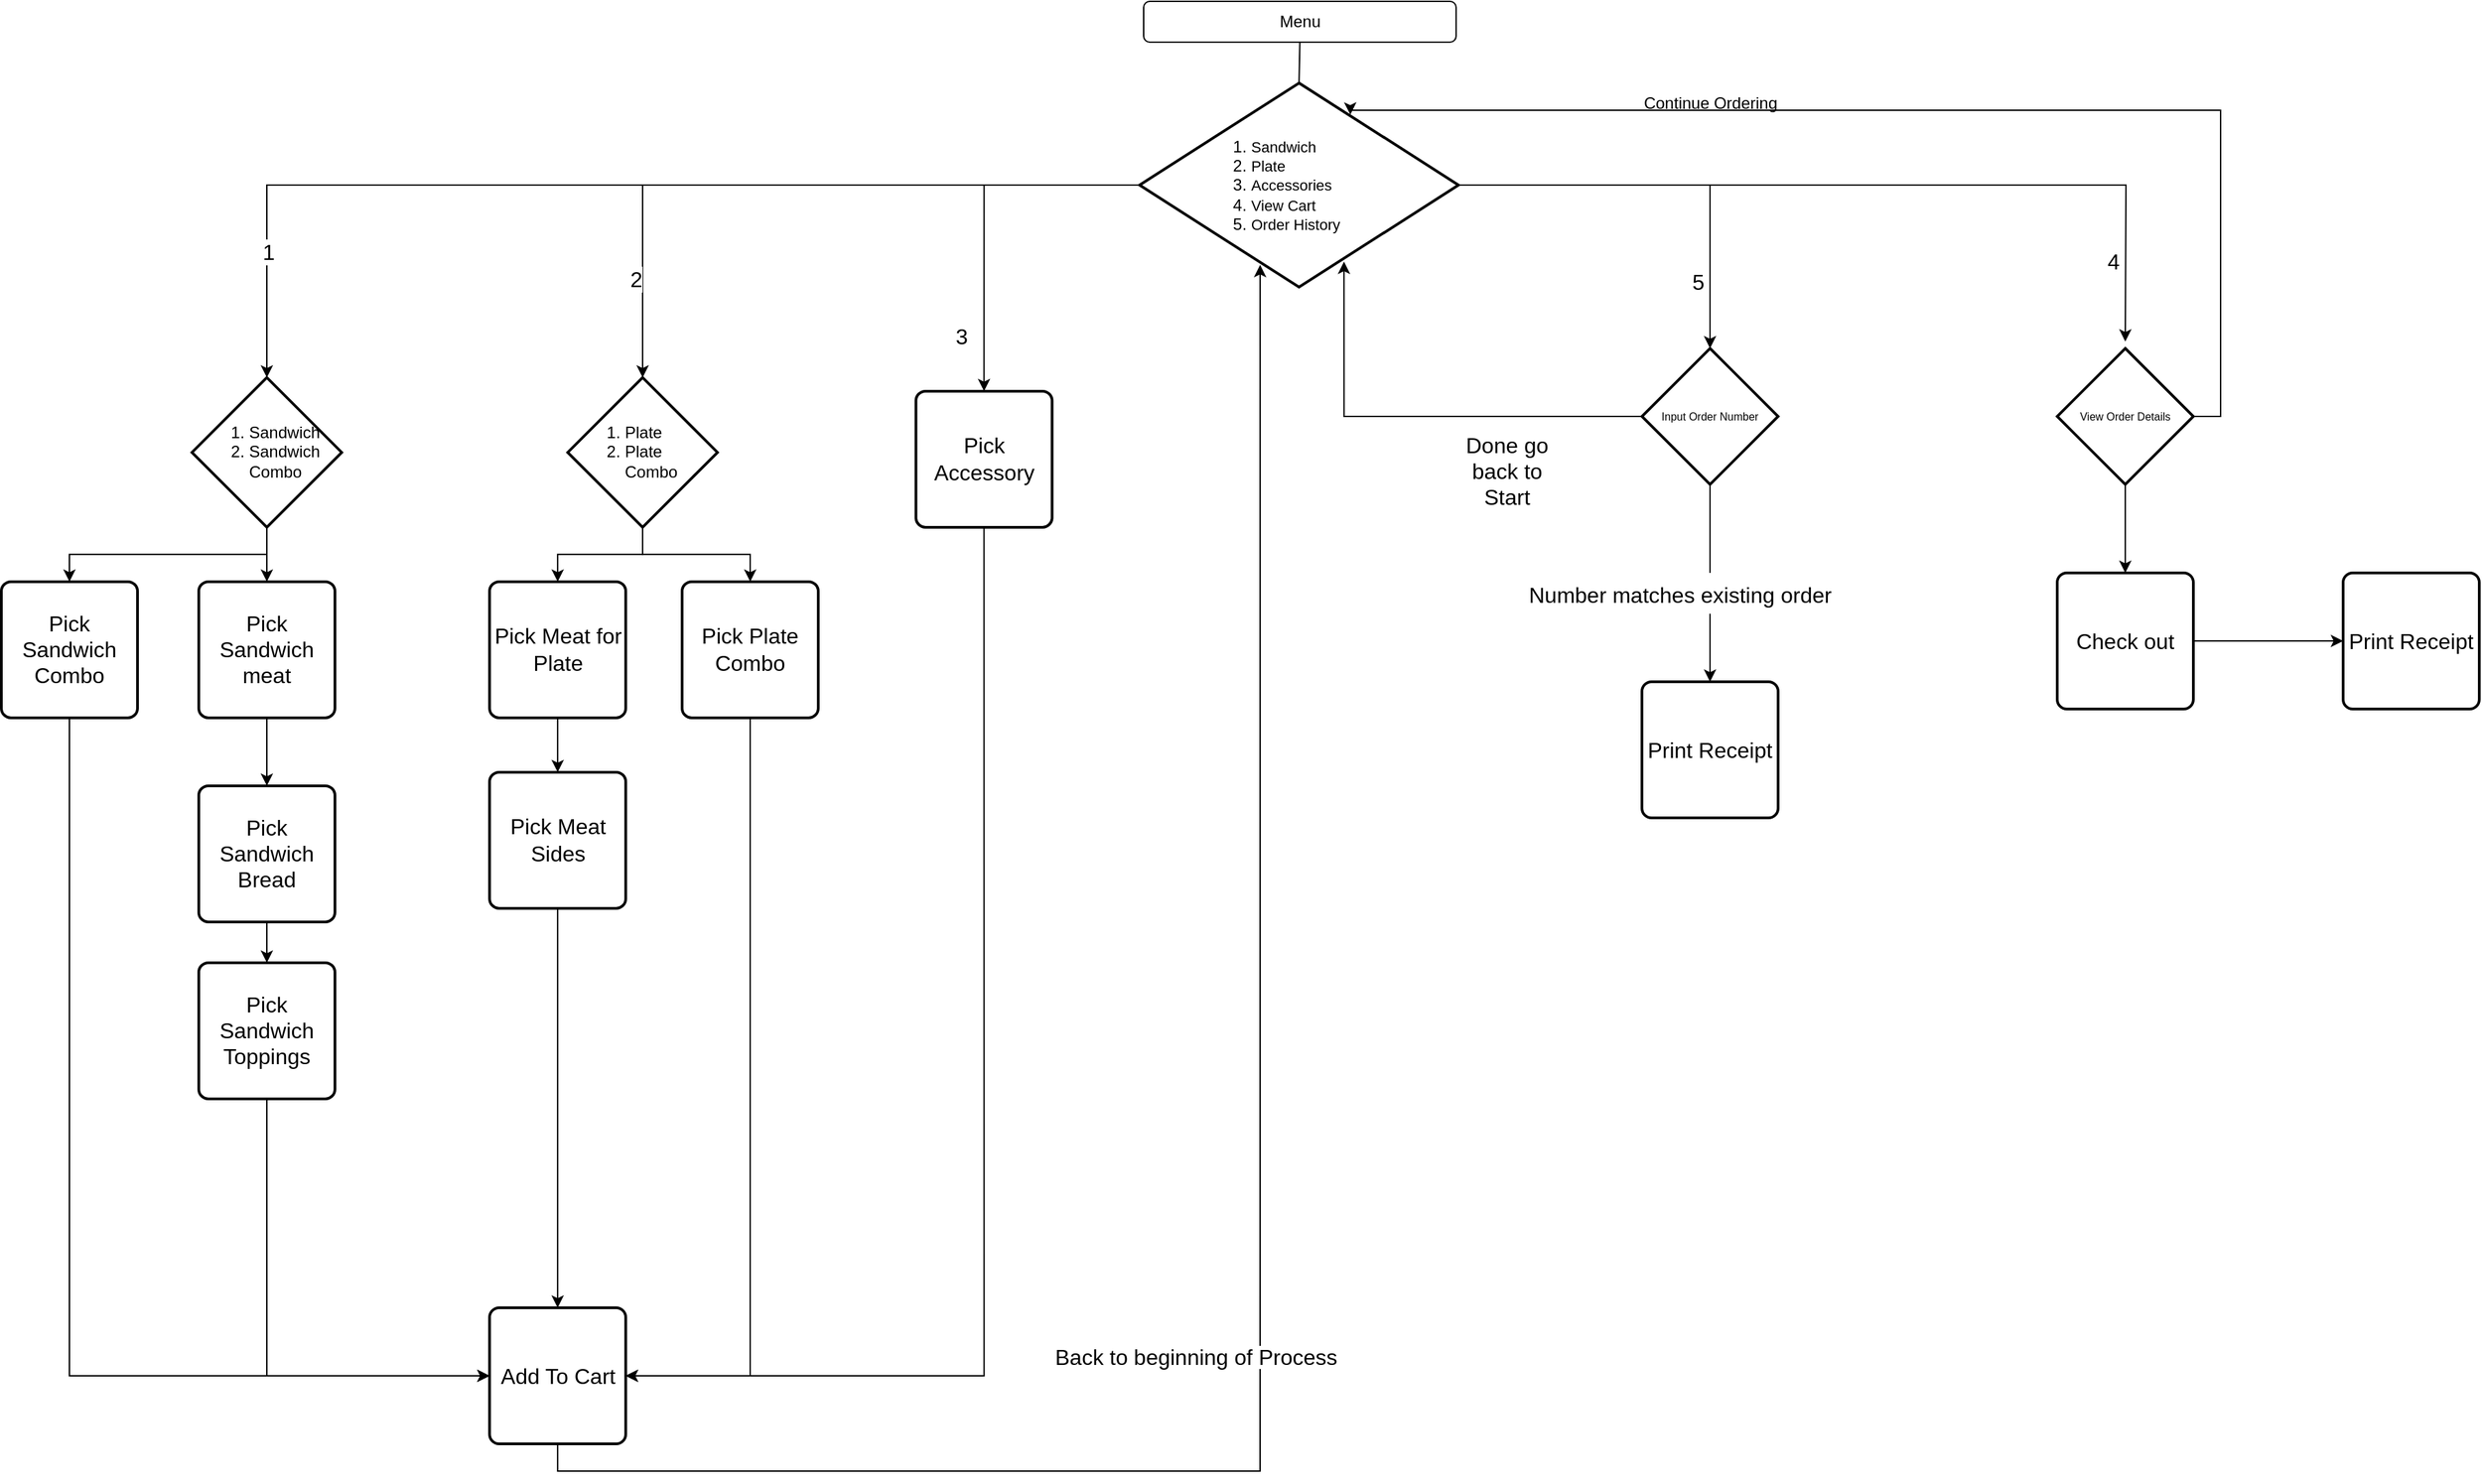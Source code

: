 <mxfile version="16.6.4" type="device"><diagram id="C5RBs43oDa-KdzZeNtuy" name="Page-1"><mxGraphModel dx="3173" dy="1266" grid="1" gridSize="10" guides="1" tooltips="1" connect="1" arrows="1" fold="1" page="1" pageScale="1" pageWidth="827" pageHeight="1169" math="0" shadow="0"><root><mxCell id="WIyWlLk6GJQsqaUBKTNV-0"/><mxCell id="WIyWlLk6GJQsqaUBKTNV-1" parent="WIyWlLk6GJQsqaUBKTNV-0"/><mxCell id="WIyWlLk6GJQsqaUBKTNV-3" value="Menu" style="rounded=1;whiteSpace=wrap;html=1;fontSize=12;glass=0;strokeWidth=1;shadow=0;" parent="WIyWlLk6GJQsqaUBKTNV-1" vertex="1"><mxGeometry x="299" y="30" width="229.5" height="30" as="geometry"/></mxCell><mxCell id="XKmNV6hlMZw7OYtDmR9k-47" style="edgeStyle=orthogonalEdgeStyle;rounded=0;orthogonalLoop=1;jettySize=auto;html=1;exitX=0;exitY=0.5;exitDx=0;exitDy=0;exitPerimeter=0;entryX=0.5;entryY=0;entryDx=0;entryDy=0;entryPerimeter=0;fontSize=12;" parent="WIyWlLk6GJQsqaUBKTNV-1" source="XKmNV6hlMZw7OYtDmR9k-0" target="XKmNV6hlMZw7OYtDmR9k-31" edge="1"><mxGeometry relative="1" as="geometry"/></mxCell><mxCell id="XKmNV6hlMZw7OYtDmR9k-48" style="edgeStyle=orthogonalEdgeStyle;rounded=0;orthogonalLoop=1;jettySize=auto;html=1;exitX=0;exitY=0.5;exitDx=0;exitDy=0;exitPerimeter=0;entryX=0.5;entryY=0;entryDx=0;entryDy=0;entryPerimeter=0;fontSize=12;" parent="WIyWlLk6GJQsqaUBKTNV-1" source="XKmNV6hlMZw7OYtDmR9k-0" target="XKmNV6hlMZw7OYtDmR9k-28" edge="1"><mxGeometry relative="1" as="geometry"/></mxCell><mxCell id="XKmNV6hlMZw7OYtDmR9k-56" style="edgeStyle=orthogonalEdgeStyle;rounded=0;orthogonalLoop=1;jettySize=auto;html=1;exitX=1;exitY=0.5;exitDx=0;exitDy=0;exitPerimeter=0;entryX=0.5;entryY=0;entryDx=0;entryDy=0;entryPerimeter=0;fontSize=12;" parent="WIyWlLk6GJQsqaUBKTNV-1" source="XKmNV6hlMZw7OYtDmR9k-0" target="XKmNV6hlMZw7OYtDmR9k-55" edge="1"><mxGeometry relative="1" as="geometry"/></mxCell><mxCell id="XKmNV6hlMZw7OYtDmR9k-67" style="edgeStyle=orthogonalEdgeStyle;rounded=0;orthogonalLoop=1;jettySize=auto;html=1;exitX=0;exitY=0.5;exitDx=0;exitDy=0;exitPerimeter=0;entryX=0.5;entryY=0;entryDx=0;entryDy=0;fontSize=12;" parent="WIyWlLk6GJQsqaUBKTNV-1" source="XKmNV6hlMZw7OYtDmR9k-0" target="XKmNV6hlMZw7OYtDmR9k-35" edge="1"><mxGeometry relative="1" as="geometry"/></mxCell><mxCell id="XKmNV6hlMZw7OYtDmR9k-68" style="edgeStyle=orthogonalEdgeStyle;rounded=0;orthogonalLoop=1;jettySize=auto;html=1;exitX=1;exitY=0.5;exitDx=0;exitDy=0;exitPerimeter=0;fontSize=12;" parent="WIyWlLk6GJQsqaUBKTNV-1" source="XKmNV6hlMZw7OYtDmR9k-0" edge="1"><mxGeometry relative="1" as="geometry"><mxPoint x="1020" y="280" as="targetPoint"/></mxGeometry></mxCell><mxCell id="XKmNV6hlMZw7OYtDmR9k-0" value="&lt;blockquote style=&quot;margin: 0 0 0 40px ; border: none ; padding: 0px&quot;&gt;&lt;ol&gt;&lt;li&gt;&lt;span style=&quot;font-size: 11px&quot;&gt;Sandwich&lt;/span&gt;&lt;/li&gt;&lt;li&gt;&lt;span style=&quot;font-size: 11px&quot;&gt;Plate&lt;/span&gt;&lt;/li&gt;&lt;li&gt;&lt;span style=&quot;font-size: 11px&quot;&gt;Accessories&lt;/span&gt;&lt;/li&gt;&lt;li&gt;&lt;span style=&quot;font-size: 11px&quot;&gt;View Cart&lt;/span&gt;&lt;/li&gt;&lt;li&gt;&lt;span style=&quot;font-size: 11px&quot;&gt;Order History&lt;/span&gt;&lt;/li&gt;&lt;/ol&gt;&lt;/blockquote&gt;" style="strokeWidth=2;html=1;shape=mxgraph.flowchart.decision;whiteSpace=wrap;align=left;" parent="WIyWlLk6GJQsqaUBKTNV-1" vertex="1"><mxGeometry x="296" y="90" width="234.25" height="150" as="geometry"/></mxCell><mxCell id="XKmNV6hlMZw7OYtDmR9k-43" style="edgeStyle=orthogonalEdgeStyle;rounded=0;orthogonalLoop=1;jettySize=auto;html=1;exitX=0.5;exitY=1;exitDx=0;exitDy=0;exitPerimeter=0;entryX=0.5;entryY=0;entryDx=0;entryDy=0;fontSize=12;" parent="WIyWlLk6GJQsqaUBKTNV-1" source="XKmNV6hlMZw7OYtDmR9k-8" target="XKmNV6hlMZw7OYtDmR9k-42" edge="1"><mxGeometry relative="1" as="geometry"/></mxCell><mxCell id="XKmNV6hlMZw7OYtDmR9k-69" style="edgeStyle=orthogonalEdgeStyle;rounded=0;orthogonalLoop=1;jettySize=auto;html=1;exitX=1;exitY=0.5;exitDx=0;exitDy=0;exitPerimeter=0;fontSize=12;entryX=0.661;entryY=0.155;entryDx=0;entryDy=0;entryPerimeter=0;" parent="WIyWlLk6GJQsqaUBKTNV-1" source="XKmNV6hlMZw7OYtDmR9k-8" target="XKmNV6hlMZw7OYtDmR9k-0" edge="1"><mxGeometry relative="1" as="geometry"><mxPoint x="980" y="110" as="targetPoint"/><Array as="points"><mxPoint x="1090" y="335"/><mxPoint x="1090" y="110"/><mxPoint x="451" y="110"/></Array></mxGeometry></mxCell><mxCell id="XKmNV6hlMZw7OYtDmR9k-8" value="View Order Details" style="strokeWidth=2;html=1;shape=mxgraph.flowchart.decision;whiteSpace=wrap;fontSize=8;" parent="WIyWlLk6GJQsqaUBKTNV-1" vertex="1"><mxGeometry x="970" y="285" width="100" height="100" as="geometry"/></mxCell><mxCell id="XKmNV6hlMZw7OYtDmR9k-14" value="&lt;font style=&quot;font-size: 16px&quot;&gt;2&lt;/font&gt;" style="edgeLabel;html=1;align=center;verticalAlign=middle;resizable=0;points=[];fontSize=8;" parent="WIyWlLk6GJQsqaUBKTNV-1" vertex="1" connectable="0"><mxGeometry x="-169.999" y="239.997" as="geometry"><mxPoint x="96" y="-6" as="offset"/></mxGeometry></mxCell><mxCell id="XKmNV6hlMZw7OYtDmR9k-15" value="&lt;font style=&quot;font-size: 16px&quot;&gt;3&lt;/font&gt;" style="edgeLabel;html=1;align=center;verticalAlign=middle;resizable=0;points=[];fontSize=8;" parent="WIyWlLk6GJQsqaUBKTNV-1" vertex="1" connectable="0"><mxGeometry x="-51.409" y="289.997" as="geometry"><mxPoint x="216" y="-14" as="offset"/></mxGeometry></mxCell><mxCell id="XKmNV6hlMZw7OYtDmR9k-16" value="&lt;span style=&quot;color: rgb(0 , 0 , 0) ; font-family: &amp;#34;helvetica&amp;#34; ; font-size: 16px ; font-style: normal ; font-weight: 400 ; letter-spacing: normal ; text-align: center ; text-indent: 0px ; text-transform: none ; word-spacing: 0px ; background-color: rgb(255 , 255 , 255) ; display: inline ; float: none&quot;&gt;4&lt;/span&gt;" style="text;whiteSpace=wrap;html=1;fontSize=16;" parent="WIyWlLk6GJQsqaUBKTNV-1" vertex="1"><mxGeometry x="1005" y="205" width="30" height="30" as="geometry"/></mxCell><mxCell id="XKmNV6hlMZw7OYtDmR9k-17" value="" style="endArrow=none;html=1;rounded=0;fontSize=16;entryX=0.5;entryY=1;entryDx=0;entryDy=0;exitX=0.5;exitY=0;exitDx=0;exitDy=0;exitPerimeter=0;" parent="WIyWlLk6GJQsqaUBKTNV-1" source="XKmNV6hlMZw7OYtDmR9k-0" target="WIyWlLk6GJQsqaUBKTNV-3" edge="1"><mxGeometry width="50" height="50" relative="1" as="geometry"><mxPoint x="390" y="460" as="sourcePoint"/><mxPoint x="440" y="410" as="targetPoint"/></mxGeometry></mxCell><mxCell id="XKmNV6hlMZw7OYtDmR9k-77" style="edgeStyle=orthogonalEdgeStyle;rounded=0;orthogonalLoop=1;jettySize=auto;html=1;exitX=0.5;exitY=1;exitDx=0;exitDy=0;entryX=0.5;entryY=0;entryDx=0;entryDy=0;fontSize=12;" parent="WIyWlLk6GJQsqaUBKTNV-1" source="XKmNV6hlMZw7OYtDmR9k-18" target="XKmNV6hlMZw7OYtDmR9k-19" edge="1"><mxGeometry relative="1" as="geometry"/></mxCell><mxCell id="XKmNV6hlMZw7OYtDmR9k-18" value="Pick Sandwich meat" style="rounded=1;whiteSpace=wrap;html=1;absoluteArcSize=1;arcSize=14;strokeWidth=2;fontSize=16;" parent="WIyWlLk6GJQsqaUBKTNV-1" vertex="1"><mxGeometry x="-395" y="456.44" width="100" height="100" as="geometry"/></mxCell><mxCell id="XKmNV6hlMZw7OYtDmR9k-78" style="edgeStyle=orthogonalEdgeStyle;rounded=0;orthogonalLoop=1;jettySize=auto;html=1;exitX=0.5;exitY=1;exitDx=0;exitDy=0;fontSize=12;entryX=0.5;entryY=0;entryDx=0;entryDy=0;" parent="WIyWlLk6GJQsqaUBKTNV-1" source="XKmNV6hlMZw7OYtDmR9k-19" target="XKmNV6hlMZw7OYtDmR9k-21" edge="1"><mxGeometry relative="1" as="geometry"><mxPoint x="-345" y="730" as="targetPoint"/></mxGeometry></mxCell><mxCell id="XKmNV6hlMZw7OYtDmR9k-19" value="Pick Sandwich Bread" style="rounded=1;whiteSpace=wrap;html=1;absoluteArcSize=1;arcSize=14;strokeWidth=2;fontSize=16;" parent="WIyWlLk6GJQsqaUBKTNV-1" vertex="1"><mxGeometry x="-395" y="606.44" width="100" height="100" as="geometry"/></mxCell><mxCell id="XKmNV6hlMZw7OYtDmR9k-70" style="edgeStyle=orthogonalEdgeStyle;rounded=0;orthogonalLoop=1;jettySize=auto;html=1;exitX=0.5;exitY=1;exitDx=0;exitDy=0;entryX=0;entryY=0.5;entryDx=0;entryDy=0;fontSize=12;" parent="WIyWlLk6GJQsqaUBKTNV-1" source="XKmNV6hlMZw7OYtDmR9k-21" target="XKmNV6hlMZw7OYtDmR9k-30" edge="1"><mxGeometry relative="1" as="geometry"/></mxCell><mxCell id="XKmNV6hlMZw7OYtDmR9k-21" value="Pick Sandwich Toppings" style="rounded=1;whiteSpace=wrap;html=1;absoluteArcSize=1;arcSize=14;strokeWidth=2;fontSize=16;" parent="WIyWlLk6GJQsqaUBKTNV-1" vertex="1"><mxGeometry x="-395" y="736.44" width="100" height="100" as="geometry"/></mxCell><mxCell id="XKmNV6hlMZw7OYtDmR9k-34" style="edgeStyle=orthogonalEdgeStyle;rounded=0;orthogonalLoop=1;jettySize=auto;html=1;exitX=0.5;exitY=1;exitDx=0;exitDy=0;entryX=0.5;entryY=0;entryDx=0;entryDy=0;fontSize=12;" parent="WIyWlLk6GJQsqaUBKTNV-1" source="XKmNV6hlMZw7OYtDmR9k-23" target="XKmNV6hlMZw7OYtDmR9k-33" edge="1"><mxGeometry relative="1" as="geometry"/></mxCell><mxCell id="XKmNV6hlMZw7OYtDmR9k-23" value="Pick Meat for Plate" style="rounded=1;whiteSpace=wrap;html=1;absoluteArcSize=1;arcSize=14;strokeWidth=2;fontSize=16;" parent="WIyWlLk6GJQsqaUBKTNV-1" vertex="1"><mxGeometry x="-181.41" y="456.44" width="100" height="100" as="geometry"/></mxCell><mxCell id="XKmNV6hlMZw7OYtDmR9k-71" style="edgeStyle=orthogonalEdgeStyle;rounded=0;orthogonalLoop=1;jettySize=auto;html=1;exitX=0.5;exitY=1;exitDx=0;exitDy=0;entryX=1;entryY=0.5;entryDx=0;entryDy=0;fontSize=12;" parent="WIyWlLk6GJQsqaUBKTNV-1" source="XKmNV6hlMZw7OYtDmR9k-25" target="XKmNV6hlMZw7OYtDmR9k-30" edge="1"><mxGeometry relative="1" as="geometry"/></mxCell><mxCell id="XKmNV6hlMZw7OYtDmR9k-25" value="Pick Plate Combo" style="rounded=1;whiteSpace=wrap;html=1;absoluteArcSize=1;arcSize=14;strokeWidth=2;fontSize=16;" parent="WIyWlLk6GJQsqaUBKTNV-1" vertex="1"><mxGeometry x="-40" y="456.44" width="100" height="100" as="geometry"/></mxCell><mxCell id="XKmNV6hlMZw7OYtDmR9k-75" style="edgeStyle=orthogonalEdgeStyle;rounded=0;orthogonalLoop=1;jettySize=auto;html=1;exitX=0.5;exitY=1;exitDx=0;exitDy=0;exitPerimeter=0;fontSize=12;" parent="WIyWlLk6GJQsqaUBKTNV-1" source="XKmNV6hlMZw7OYtDmR9k-28" target="XKmNV6hlMZw7OYtDmR9k-25" edge="1"><mxGeometry relative="1" as="geometry"/></mxCell><mxCell id="XKmNV6hlMZw7OYtDmR9k-76" style="edgeStyle=orthogonalEdgeStyle;rounded=0;orthogonalLoop=1;jettySize=auto;html=1;exitX=0.5;exitY=1;exitDx=0;exitDy=0;exitPerimeter=0;entryX=0.5;entryY=0;entryDx=0;entryDy=0;fontSize=12;" parent="WIyWlLk6GJQsqaUBKTNV-1" source="XKmNV6hlMZw7OYtDmR9k-28" target="XKmNV6hlMZw7OYtDmR9k-23" edge="1"><mxGeometry relative="1" as="geometry"/></mxCell><mxCell id="XKmNV6hlMZw7OYtDmR9k-28" value="&lt;ol style=&quot;font-size: 12px&quot;&gt;&lt;li&gt;Plate&lt;/li&gt;&lt;li&gt;Plate Combo&lt;/li&gt;&lt;/ol&gt;" style="strokeWidth=2;html=1;shape=mxgraph.flowchart.decision;whiteSpace=wrap;fontSize=8;align=left;" parent="WIyWlLk6GJQsqaUBKTNV-1" vertex="1"><mxGeometry x="-124" y="306.44" width="110" height="110" as="geometry"/></mxCell><mxCell id="XKmNV6hlMZw7OYtDmR9k-54" style="edgeStyle=orthogonalEdgeStyle;rounded=0;orthogonalLoop=1;jettySize=auto;html=1;exitX=0.5;exitY=1;exitDx=0;exitDy=0;entryX=0.378;entryY=0.891;entryDx=0;entryDy=0;entryPerimeter=0;fontSize=12;" parent="WIyWlLk6GJQsqaUBKTNV-1" source="XKmNV6hlMZw7OYtDmR9k-30" target="XKmNV6hlMZw7OYtDmR9k-0" edge="1"><mxGeometry relative="1" as="geometry"/></mxCell><mxCell id="XKmNV6hlMZw7OYtDmR9k-30" value="Add To Cart" style="rounded=1;whiteSpace=wrap;html=1;absoluteArcSize=1;arcSize=14;strokeWidth=2;fontSize=16;" parent="WIyWlLk6GJQsqaUBKTNV-1" vertex="1"><mxGeometry x="-181.41" y="990" width="100" height="100" as="geometry"/></mxCell><mxCell id="XKmNV6hlMZw7OYtDmR9k-72" style="edgeStyle=orthogonalEdgeStyle;rounded=0;orthogonalLoop=1;jettySize=auto;html=1;exitX=0.5;exitY=1;exitDx=0;exitDy=0;exitPerimeter=0;entryX=0.5;entryY=0;entryDx=0;entryDy=0;fontSize=12;" parent="WIyWlLk6GJQsqaUBKTNV-1" source="XKmNV6hlMZw7OYtDmR9k-31" target="XKmNV6hlMZw7OYtDmR9k-18" edge="1"><mxGeometry relative="1" as="geometry"/></mxCell><mxCell id="XKmNV6hlMZw7OYtDmR9k-73" style="edgeStyle=orthogonalEdgeStyle;rounded=0;orthogonalLoop=1;jettySize=auto;html=1;exitX=0.5;exitY=1;exitDx=0;exitDy=0;exitPerimeter=0;entryX=0.5;entryY=0;entryDx=0;entryDy=0;fontSize=12;" parent="WIyWlLk6GJQsqaUBKTNV-1" source="XKmNV6hlMZw7OYtDmR9k-31" target="XKmNV6hlMZw7OYtDmR9k-51" edge="1"><mxGeometry relative="1" as="geometry"/></mxCell><mxCell id="XKmNV6hlMZw7OYtDmR9k-31" value="&lt;ol style=&quot;font-size: 12px&quot;&gt;&lt;li&gt;Sandwich&lt;/li&gt;&lt;li&gt;Sandwich Combo&lt;/li&gt;&lt;/ol&gt;" style="strokeWidth=2;html=1;shape=mxgraph.flowchart.decision;whiteSpace=wrap;fontSize=8;align=left;" parent="WIyWlLk6GJQsqaUBKTNV-1" vertex="1"><mxGeometry x="-400" y="306.44" width="110" height="110" as="geometry"/></mxCell><mxCell id="XKmNV6hlMZw7OYtDmR9k-38" style="edgeStyle=orthogonalEdgeStyle;rounded=0;orthogonalLoop=1;jettySize=auto;html=1;exitX=0.5;exitY=1;exitDx=0;exitDy=0;entryX=0.5;entryY=0;entryDx=0;entryDy=0;fontSize=12;" parent="WIyWlLk6GJQsqaUBKTNV-1" source="XKmNV6hlMZw7OYtDmR9k-33" target="XKmNV6hlMZw7OYtDmR9k-30" edge="1"><mxGeometry relative="1" as="geometry"/></mxCell><mxCell id="XKmNV6hlMZw7OYtDmR9k-33" value="Pick Meat Sides" style="rounded=1;whiteSpace=wrap;html=1;absoluteArcSize=1;arcSize=14;strokeWidth=2;fontSize=16;" parent="WIyWlLk6GJQsqaUBKTNV-1" vertex="1"><mxGeometry x="-181.41" y="596.44" width="100" height="100" as="geometry"/></mxCell><mxCell id="XKmNV6hlMZw7OYtDmR9k-39" style="edgeStyle=orthogonalEdgeStyle;rounded=0;orthogonalLoop=1;jettySize=auto;html=1;exitX=0.5;exitY=1;exitDx=0;exitDy=0;entryX=1;entryY=0.5;entryDx=0;entryDy=0;fontSize=12;" parent="WIyWlLk6GJQsqaUBKTNV-1" source="XKmNV6hlMZw7OYtDmR9k-35" target="XKmNV6hlMZw7OYtDmR9k-30" edge="1"><mxGeometry relative="1" as="geometry"/></mxCell><mxCell id="XKmNV6hlMZw7OYtDmR9k-35" value="Pick Accessory" style="rounded=1;whiteSpace=wrap;html=1;absoluteArcSize=1;arcSize=14;strokeWidth=2;fontSize=16;" parent="WIyWlLk6GJQsqaUBKTNV-1" vertex="1"><mxGeometry x="131.75" y="316.44" width="100" height="100" as="geometry"/></mxCell><mxCell id="XKmNV6hlMZw7OYtDmR9k-62" style="edgeStyle=orthogonalEdgeStyle;rounded=0;orthogonalLoop=1;jettySize=auto;html=1;exitX=1;exitY=0.5;exitDx=0;exitDy=0;entryX=0;entryY=0.5;entryDx=0;entryDy=0;fontSize=12;" parent="WIyWlLk6GJQsqaUBKTNV-1" source="XKmNV6hlMZw7OYtDmR9k-42" target="XKmNV6hlMZw7OYtDmR9k-61" edge="1"><mxGeometry relative="1" as="geometry"/></mxCell><mxCell id="XKmNV6hlMZw7OYtDmR9k-42" value="Check out" style="rounded=1;whiteSpace=wrap;html=1;absoluteArcSize=1;arcSize=14;strokeWidth=2;fontSize=16;" parent="WIyWlLk6GJQsqaUBKTNV-1" vertex="1"><mxGeometry x="970" y="450" width="100" height="100" as="geometry"/></mxCell><mxCell id="XKmNV6hlMZw7OYtDmR9k-45" value="Continue Ordering" style="text;html=1;align=center;verticalAlign=middle;resizable=0;points=[];autosize=1;strokeColor=none;fillColor=none;fontSize=12;" parent="WIyWlLk6GJQsqaUBKTNV-1" vertex="1"><mxGeometry x="660" y="95" width="110" height="20" as="geometry"/></mxCell><mxCell id="XKmNV6hlMZw7OYtDmR9k-50" value="&lt;font style=&quot;font-size: 16px&quot;&gt;1&lt;/font&gt;" style="edgeLabel;html=1;align=center;verticalAlign=middle;resizable=0;points=[];fontSize=8;" parent="WIyWlLk6GJQsqaUBKTNV-1" vertex="1" connectable="0"><mxGeometry x="-439.999" y="219.997" as="geometry"><mxPoint x="96" y="-6" as="offset"/></mxGeometry></mxCell><mxCell id="XKmNV6hlMZw7OYtDmR9k-53" style="edgeStyle=orthogonalEdgeStyle;rounded=0;orthogonalLoop=1;jettySize=auto;html=1;exitX=0.5;exitY=1;exitDx=0;exitDy=0;entryX=0;entryY=0.5;entryDx=0;entryDy=0;fontSize=12;" parent="WIyWlLk6GJQsqaUBKTNV-1" source="XKmNV6hlMZw7OYtDmR9k-51" target="XKmNV6hlMZw7OYtDmR9k-30" edge="1"><mxGeometry relative="1" as="geometry"/></mxCell><mxCell id="XKmNV6hlMZw7OYtDmR9k-51" value="Pick Sandwich Combo" style="rounded=1;whiteSpace=wrap;html=1;absoluteArcSize=1;arcSize=14;strokeWidth=2;fontSize=16;" parent="WIyWlLk6GJQsqaUBKTNV-1" vertex="1"><mxGeometry x="-540" y="456.44" width="100" height="100" as="geometry"/></mxCell><mxCell id="XKmNV6hlMZw7OYtDmR9k-60" style="edgeStyle=orthogonalEdgeStyle;rounded=0;orthogonalLoop=1;jettySize=auto;html=1;exitX=0.5;exitY=1;exitDx=0;exitDy=0;exitPerimeter=0;entryX=0.5;entryY=0;entryDx=0;entryDy=0;fontSize=12;startArrow=none;" parent="WIyWlLk6GJQsqaUBKTNV-1" source="XKmNV6hlMZw7OYtDmR9k-65" target="XKmNV6hlMZw7OYtDmR9k-59" edge="1"><mxGeometry relative="1" as="geometry"/></mxCell><mxCell id="XKmNV6hlMZw7OYtDmR9k-64" style="edgeStyle=orthogonalEdgeStyle;rounded=0;orthogonalLoop=1;jettySize=auto;html=1;exitX=0;exitY=0.5;exitDx=0;exitDy=0;exitPerimeter=0;entryX=0.641;entryY=0.875;entryDx=0;entryDy=0;entryPerimeter=0;fontSize=12;" parent="WIyWlLk6GJQsqaUBKTNV-1" source="XKmNV6hlMZw7OYtDmR9k-55" target="XKmNV6hlMZw7OYtDmR9k-0" edge="1"><mxGeometry relative="1" as="geometry"/></mxCell><mxCell id="XKmNV6hlMZw7OYtDmR9k-55" value="Input Order Number" style="strokeWidth=2;html=1;shape=mxgraph.flowchart.decision;whiteSpace=wrap;fontSize=8;" parent="WIyWlLk6GJQsqaUBKTNV-1" vertex="1"><mxGeometry x="665" y="285" width="100" height="100" as="geometry"/></mxCell><mxCell id="XKmNV6hlMZw7OYtDmR9k-57" value="&lt;span style=&quot;color: rgb(0 , 0 , 0) ; font-family: &amp;#34;helvetica&amp;#34; ; font-size: 16px ; font-style: normal ; font-weight: 400 ; letter-spacing: normal ; text-align: center ; text-indent: 0px ; text-transform: none ; word-spacing: 0px ; background-color: rgb(255 , 255 , 255) ; display: inline ; float: none&quot;&gt;5&lt;/span&gt;" style="text;whiteSpace=wrap;html=1;fontSize=16;" parent="WIyWlLk6GJQsqaUBKTNV-1" vertex="1"><mxGeometry x="700" y="220" width="30" height="30" as="geometry"/></mxCell><mxCell id="XKmNV6hlMZw7OYtDmR9k-58" value="&lt;span style=&quot;color: rgb(0 , 0 , 0) ; font-family: &amp;#34;helvetica&amp;#34; ; font-size: 16px ; font-style: normal ; font-weight: 400 ; letter-spacing: normal ; text-align: center ; text-indent: 0px ; text-transform: none ; word-spacing: 0px ; background-color: rgb(255 , 255 , 255) ; display: inline ; float: none&quot;&gt;Back to beginning of Process&lt;/span&gt;" style="text;whiteSpace=wrap;html=1;fontSize=12;" parent="WIyWlLk6GJQsqaUBKTNV-1" vertex="1"><mxGeometry x="231.75" y="1010" width="250" height="30" as="geometry"/></mxCell><mxCell id="XKmNV6hlMZw7OYtDmR9k-59" value="Print Receipt" style="rounded=1;whiteSpace=wrap;html=1;absoluteArcSize=1;arcSize=14;strokeWidth=2;fontSize=16;" parent="WIyWlLk6GJQsqaUBKTNV-1" vertex="1"><mxGeometry x="665" y="530" width="100" height="100" as="geometry"/></mxCell><mxCell id="XKmNV6hlMZw7OYtDmR9k-61" value="Print Receipt" style="rounded=1;whiteSpace=wrap;html=1;absoluteArcSize=1;arcSize=14;strokeWidth=2;fontSize=16;" parent="WIyWlLk6GJQsqaUBKTNV-1" vertex="1"><mxGeometry x="1180" y="450" width="100" height="100" as="geometry"/></mxCell><mxCell id="XKmNV6hlMZw7OYtDmR9k-66" value="&lt;div style=&quot;text-align: center&quot;&gt;&lt;font face=&quot;helvetica&quot;&gt;&lt;span style=&quot;background-color: rgb(255 , 255 , 255)&quot;&gt;Done go back to Start&lt;/span&gt;&lt;/font&gt;&lt;/div&gt;" style="text;whiteSpace=wrap;html=1;fontSize=16;" parent="WIyWlLk6GJQsqaUBKTNV-1" vertex="1"><mxGeometry x="520" y="340" width="90" height="30" as="geometry"/></mxCell><mxCell id="XKmNV6hlMZw7OYtDmR9k-65" value="&lt;div style=&quot;text-align: center&quot;&gt;&lt;font face=&quot;helvetica&quot;&gt;&lt;span style=&quot;background-color: rgb(255 , 255 , 255)&quot;&gt;Number matches existing order&lt;/span&gt;&lt;/font&gt;&lt;/div&gt;" style="text;whiteSpace=wrap;html=1;fontSize=16;" parent="WIyWlLk6GJQsqaUBKTNV-1" vertex="1"><mxGeometry x="580" y="450" width="270" height="30" as="geometry"/></mxCell><mxCell id="XKmNV6hlMZw7OYtDmR9k-79" value="" style="edgeStyle=orthogonalEdgeStyle;rounded=0;orthogonalLoop=1;jettySize=auto;html=1;exitX=0.5;exitY=1;exitDx=0;exitDy=0;exitPerimeter=0;entryX=0.5;entryY=0;entryDx=0;entryDy=0;fontSize=12;endArrow=none;" parent="WIyWlLk6GJQsqaUBKTNV-1" source="XKmNV6hlMZw7OYtDmR9k-55" target="XKmNV6hlMZw7OYtDmR9k-65" edge="1"><mxGeometry relative="1" as="geometry"><mxPoint x="715" y="385" as="sourcePoint"/><mxPoint x="715" y="530" as="targetPoint"/></mxGeometry></mxCell></root></mxGraphModel></diagram></mxfile>